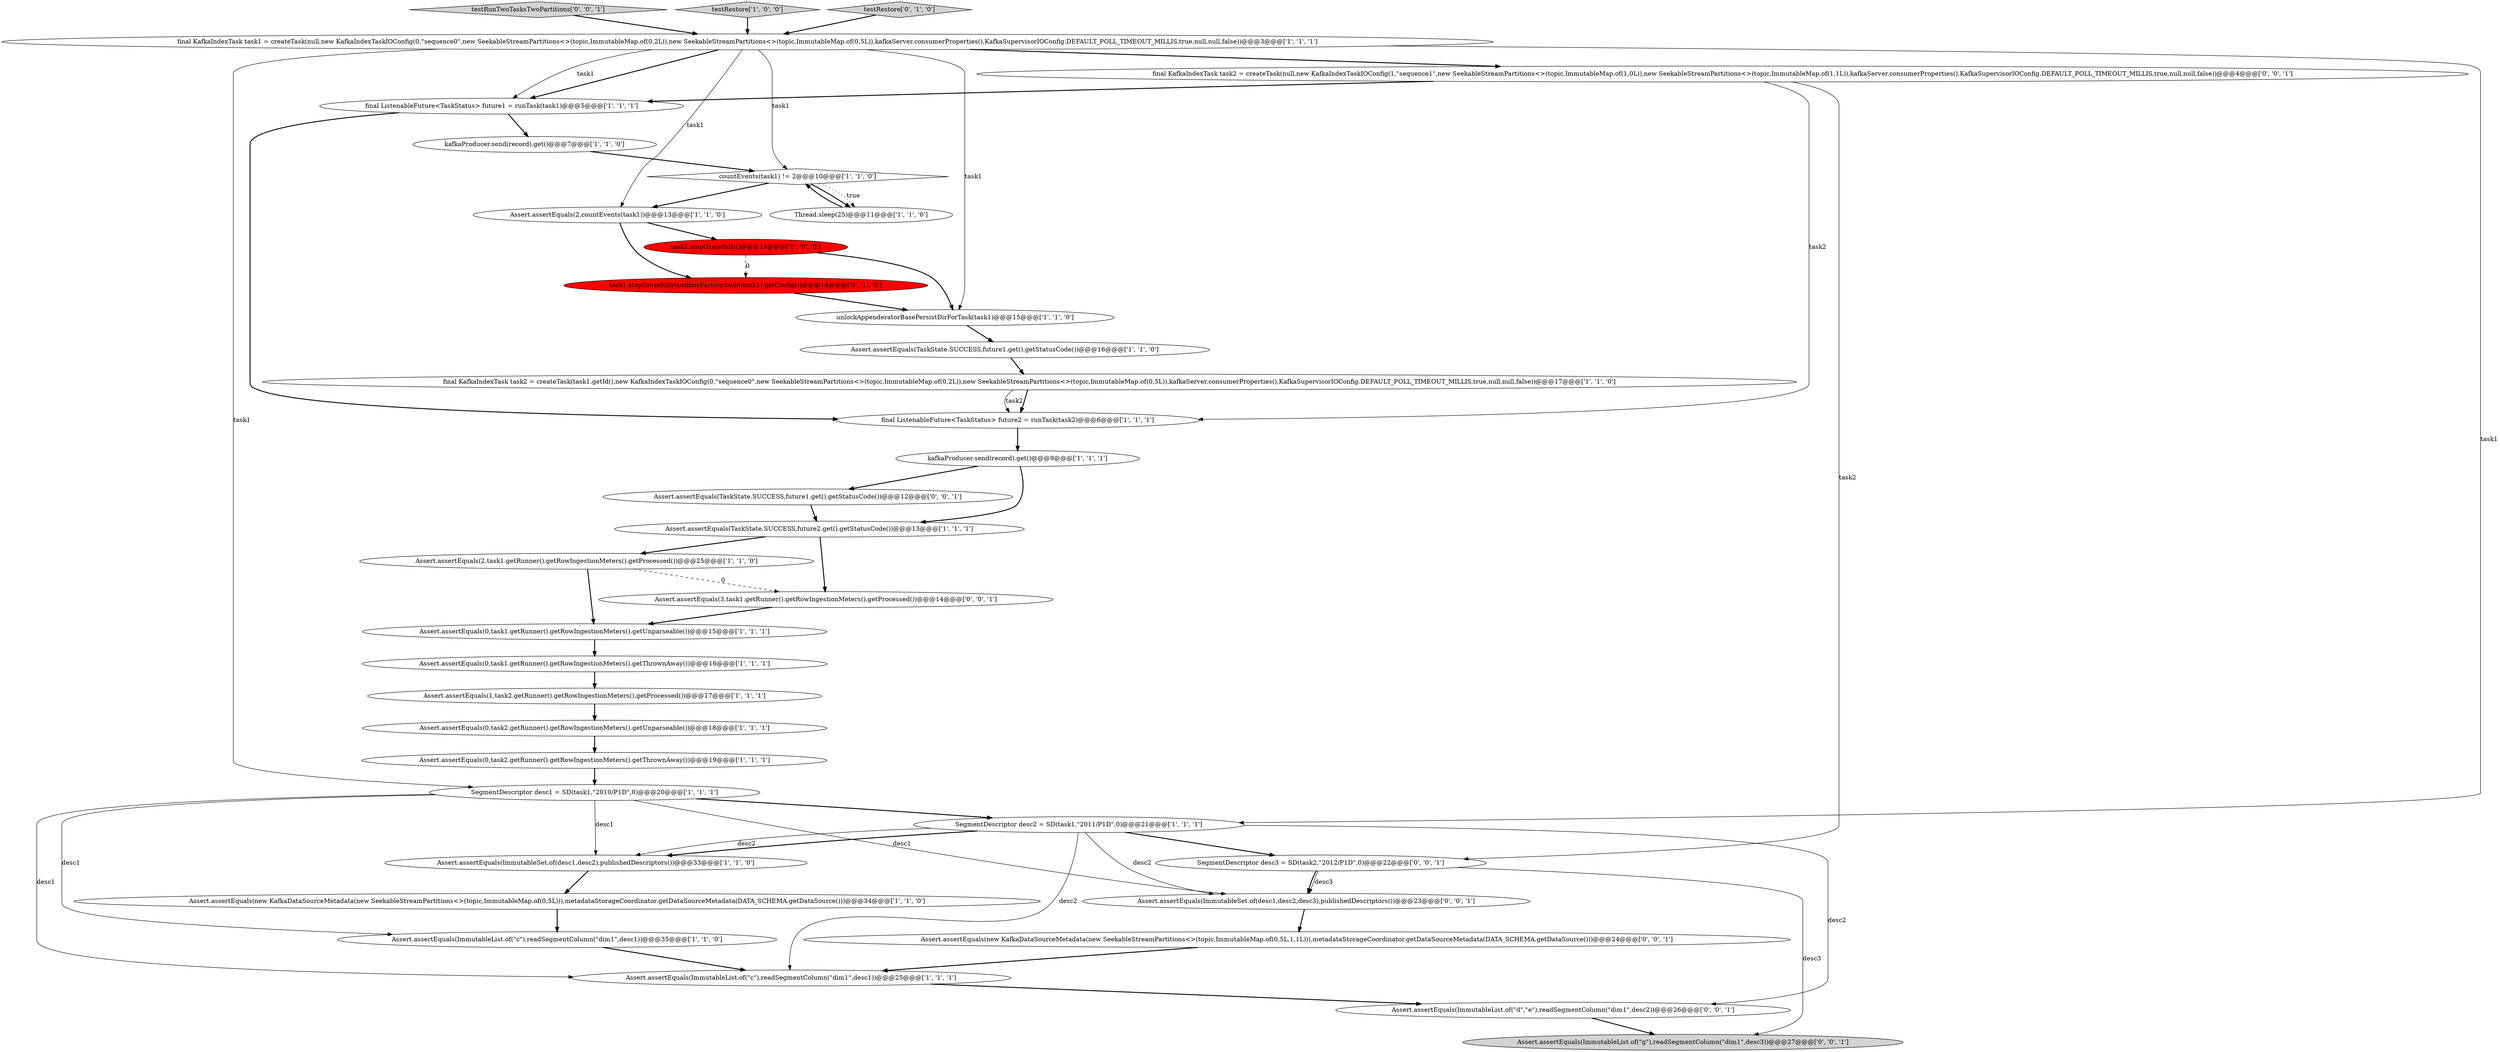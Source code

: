 digraph {
7 [style = filled, label = "Assert.assertEquals(ImmutableList.of(\"c\"),readSegmentColumn(\"dim1\",desc1))@@@25@@@['1', '1', '1']", fillcolor = white, shape = ellipse image = "AAA0AAABBB1BBB"];
9 [style = filled, label = "kafkaProducer.send(record).get()@@@7@@@['1', '1', '0']", fillcolor = white, shape = ellipse image = "AAA0AAABBB1BBB"];
18 [style = filled, label = "Assert.assertEquals(ImmutableSet.of(desc1,desc2),publishedDescriptors())@@@33@@@['1', '1', '0']", fillcolor = white, shape = ellipse image = "AAA0AAABBB1BBB"];
13 [style = filled, label = "Assert.assertEquals(1,task2.getRunner().getRowIngestionMeters().getProcessed())@@@17@@@['1', '1', '1']", fillcolor = white, shape = ellipse image = "AAA0AAABBB1BBB"];
24 [style = filled, label = "Assert.assertEquals(2,task1.getRunner().getRowIngestionMeters().getProcessed())@@@25@@@['1', '1', '0']", fillcolor = white, shape = ellipse image = "AAA0AAABBB1BBB"];
29 [style = filled, label = "Assert.assertEquals(new KafkaDataSourceMetadata(new SeekableStreamPartitions<>(topic,ImmutableMap.of(0,5L,1,1L))),metadataStorageCoordinator.getDataSourceMetadata(DATA_SCHEMA.getDataSource()))@@@24@@@['0', '0', '1']", fillcolor = white, shape = ellipse image = "AAA0AAABBB3BBB"];
1 [style = filled, label = "SegmentDescriptor desc2 = SD(task1,\"2011/P1D\",0)@@@21@@@['1', '1', '1']", fillcolor = white, shape = ellipse image = "AAA0AAABBB1BBB"];
33 [style = filled, label = "Assert.assertEquals(ImmutableList.of(\"g\"),readSegmentColumn(\"dim1\",desc3))@@@27@@@['0', '0', '1']", fillcolor = lightgray, shape = ellipse image = "AAA0AAABBB3BBB"];
8 [style = filled, label = "final KafkaIndexTask task2 = createTask(task1.getId(),new KafkaIndexTaskIOConfig(0,\"sequence0\",new SeekableStreamPartitions<>(topic,ImmutableMap.of(0,2L)),new SeekableStreamPartitions<>(topic,ImmutableMap.of(0,5L)),kafkaServer.consumerProperties(),KafkaSupervisorIOConfig.DEFAULT_POLL_TIMEOUT_MILLIS,true,null,null,false))@@@17@@@['1', '1', '0']", fillcolor = white, shape = ellipse image = "AAA0AAABBB1BBB"];
14 [style = filled, label = "Assert.assertEquals(TaskState.SUCCESS,future1.get().getStatusCode())@@@16@@@['1', '1', '0']", fillcolor = white, shape = ellipse image = "AAA0AAABBB1BBB"];
15 [style = filled, label = "Assert.assertEquals(TaskState.SUCCESS,future2.get().getStatusCode())@@@13@@@['1', '1', '1']", fillcolor = white, shape = ellipse image = "AAA0AAABBB1BBB"];
30 [style = filled, label = "Assert.assertEquals(3,task1.getRunner().getRowIngestionMeters().getProcessed())@@@14@@@['0', '0', '1']", fillcolor = white, shape = ellipse image = "AAA0AAABBB3BBB"];
3 [style = filled, label = "Assert.assertEquals(ImmutableList.of(\"c\"),readSegmentColumn(\"dim1\",desc1))@@@35@@@['1', '1', '0']", fillcolor = white, shape = ellipse image = "AAA0AAABBB1BBB"];
25 [style = filled, label = "Assert.assertEquals(0,task1.getRunner().getRowIngestionMeters().getUnparseable())@@@15@@@['1', '1', '1']", fillcolor = white, shape = ellipse image = "AAA0AAABBB1BBB"];
11 [style = filled, label = "unlockAppenderatorBasePersistDirForTask(task1)@@@15@@@['1', '1', '0']", fillcolor = white, shape = ellipse image = "AAA0AAABBB1BBB"];
17 [style = filled, label = "Thread.sleep(25)@@@11@@@['1', '1', '0']", fillcolor = white, shape = ellipse image = "AAA0AAABBB1BBB"];
6 [style = filled, label = "Assert.assertEquals(0,task1.getRunner().getRowIngestionMeters().getThrownAway())@@@16@@@['1', '1', '1']", fillcolor = white, shape = ellipse image = "AAA0AAABBB1BBB"];
10 [style = filled, label = "countEvents(task1) != 2@@@10@@@['1', '1', '0']", fillcolor = white, shape = diamond image = "AAA0AAABBB1BBB"];
16 [style = filled, label = "final ListenableFuture<TaskStatus> future1 = runTask(task1)@@@5@@@['1', '1', '1']", fillcolor = white, shape = ellipse image = "AAA0AAABBB1BBB"];
36 [style = filled, label = "testRunTwoTasksTwoPartitions['0', '0', '1']", fillcolor = lightgray, shape = diamond image = "AAA0AAABBB3BBB"];
0 [style = filled, label = "final KafkaIndexTask task1 = createTask(null,new KafkaIndexTaskIOConfig(0,\"sequence0\",new SeekableStreamPartitions<>(topic,ImmutableMap.of(0,2L)),new SeekableStreamPartitions<>(topic,ImmutableMap.of(0,5L)),kafkaServer.consumerProperties(),KafkaSupervisorIOConfig.DEFAULT_POLL_TIMEOUT_MILLIS,true,null,null,false))@@@3@@@['1', '1', '1']", fillcolor = white, shape = ellipse image = "AAA0AAABBB1BBB"];
20 [style = filled, label = "Assert.assertEquals(new KafkaDataSourceMetadata(new SeekableStreamPartitions<>(topic,ImmutableMap.of(0,5L))),metadataStorageCoordinator.getDataSourceMetadata(DATA_SCHEMA.getDataSource()))@@@34@@@['1', '1', '0']", fillcolor = white, shape = ellipse image = "AAA0AAABBB1BBB"];
22 [style = filled, label = "testRestore['1', '0', '0']", fillcolor = lightgray, shape = diamond image = "AAA0AAABBB1BBB"];
31 [style = filled, label = "Assert.assertEquals(TaskState.SUCCESS,future1.get().getStatusCode())@@@12@@@['0', '0', '1']", fillcolor = white, shape = ellipse image = "AAA0AAABBB3BBB"];
19 [style = filled, label = "kafkaProducer.send(record).get()@@@9@@@['1', '1', '1']", fillcolor = white, shape = ellipse image = "AAA0AAABBB1BBB"];
32 [style = filled, label = "Assert.assertEquals(ImmutableList.of(\"d\",\"e\"),readSegmentColumn(\"dim1\",desc2))@@@26@@@['0', '0', '1']", fillcolor = white, shape = ellipse image = "AAA0AAABBB3BBB"];
26 [style = filled, label = "task1.stopGracefully(toolboxFactory.build(task1).getConfig())@@@14@@@['0', '1', '0']", fillcolor = red, shape = ellipse image = "AAA1AAABBB2BBB"];
34 [style = filled, label = "SegmentDescriptor desc3 = SD(task2,\"2012/P1D\",0)@@@22@@@['0', '0', '1']", fillcolor = white, shape = ellipse image = "AAA0AAABBB3BBB"];
21 [style = filled, label = "task1.stopGracefully()@@@14@@@['1', '0', '0']", fillcolor = red, shape = ellipse image = "AAA1AAABBB1BBB"];
5 [style = filled, label = "Assert.assertEquals(0,task2.getRunner().getRowIngestionMeters().getUnparseable())@@@18@@@['1', '1', '1']", fillcolor = white, shape = ellipse image = "AAA0AAABBB1BBB"];
2 [style = filled, label = "Assert.assertEquals(0,task2.getRunner().getRowIngestionMeters().getThrownAway())@@@19@@@['1', '1', '1']", fillcolor = white, shape = ellipse image = "AAA0AAABBB1BBB"];
28 [style = filled, label = "Assert.assertEquals(ImmutableSet.of(desc1,desc2,desc3),publishedDescriptors())@@@23@@@['0', '0', '1']", fillcolor = white, shape = ellipse image = "AAA0AAABBB3BBB"];
12 [style = filled, label = "SegmentDescriptor desc1 = SD(task1,\"2010/P1D\",0)@@@20@@@['1', '1', '1']", fillcolor = white, shape = ellipse image = "AAA0AAABBB1BBB"];
23 [style = filled, label = "Assert.assertEquals(2,countEvents(task1))@@@13@@@['1', '1', '0']", fillcolor = white, shape = ellipse image = "AAA0AAABBB1BBB"];
27 [style = filled, label = "testRestore['0', '1', '0']", fillcolor = lightgray, shape = diamond image = "AAA0AAABBB2BBB"];
4 [style = filled, label = "final ListenableFuture<TaskStatus> future2 = runTask(task2)@@@6@@@['1', '1', '1']", fillcolor = white, shape = ellipse image = "AAA0AAABBB1BBB"];
35 [style = filled, label = "final KafkaIndexTask task2 = createTask(null,new KafkaIndexTaskIOConfig(1,\"sequence1\",new SeekableStreamPartitions<>(topic,ImmutableMap.of(1,0L)),new SeekableStreamPartitions<>(topic,ImmutableMap.of(1,1L)),kafkaServer.consumerProperties(),KafkaSupervisorIOConfig.DEFAULT_POLL_TIMEOUT_MILLIS,true,null,null,false))@@@4@@@['0', '0', '1']", fillcolor = white, shape = ellipse image = "AAA0AAABBB3BBB"];
17->10 [style = bold, label=""];
28->29 [style = bold, label=""];
12->7 [style = solid, label="desc1"];
0->16 [style = bold, label=""];
7->32 [style = bold, label=""];
35->16 [style = bold, label=""];
27->0 [style = bold, label=""];
34->33 [style = solid, label="desc3"];
11->14 [style = bold, label=""];
19->31 [style = bold, label=""];
8->4 [style = solid, label="task2"];
12->3 [style = solid, label="desc1"];
4->19 [style = bold, label=""];
23->26 [style = bold, label=""];
1->18 [style = solid, label="desc2"];
30->25 [style = bold, label=""];
1->18 [style = bold, label=""];
10->17 [style = bold, label=""];
20->3 [style = bold, label=""];
0->16 [style = solid, label="task1"];
15->30 [style = bold, label=""];
9->10 [style = bold, label=""];
24->30 [style = dashed, label="0"];
25->6 [style = bold, label=""];
34->28 [style = solid, label="desc3"];
12->1 [style = bold, label=""];
31->15 [style = bold, label=""];
26->11 [style = bold, label=""];
32->33 [style = bold, label=""];
2->12 [style = bold, label=""];
0->1 [style = solid, label="task1"];
10->17 [style = dotted, label="true"];
35->34 [style = solid, label="task2"];
1->32 [style = solid, label="desc2"];
12->18 [style = solid, label="desc1"];
1->28 [style = solid, label="desc2"];
5->2 [style = bold, label=""];
18->20 [style = bold, label=""];
1->34 [style = bold, label=""];
35->4 [style = solid, label="task2"];
34->28 [style = bold, label=""];
36->0 [style = bold, label=""];
22->0 [style = bold, label=""];
23->21 [style = bold, label=""];
21->11 [style = bold, label=""];
0->11 [style = solid, label="task1"];
3->7 [style = bold, label=""];
10->23 [style = bold, label=""];
21->26 [style = dashed, label="0"];
24->25 [style = bold, label=""];
0->10 [style = solid, label="task1"];
15->24 [style = bold, label=""];
6->13 [style = bold, label=""];
13->5 [style = bold, label=""];
0->12 [style = solid, label="task1"];
0->35 [style = bold, label=""];
29->7 [style = bold, label=""];
14->8 [style = bold, label=""];
8->4 [style = bold, label=""];
19->15 [style = bold, label=""];
16->4 [style = bold, label=""];
0->23 [style = solid, label="task1"];
1->7 [style = solid, label="desc2"];
16->9 [style = bold, label=""];
12->28 [style = solid, label="desc1"];
}
